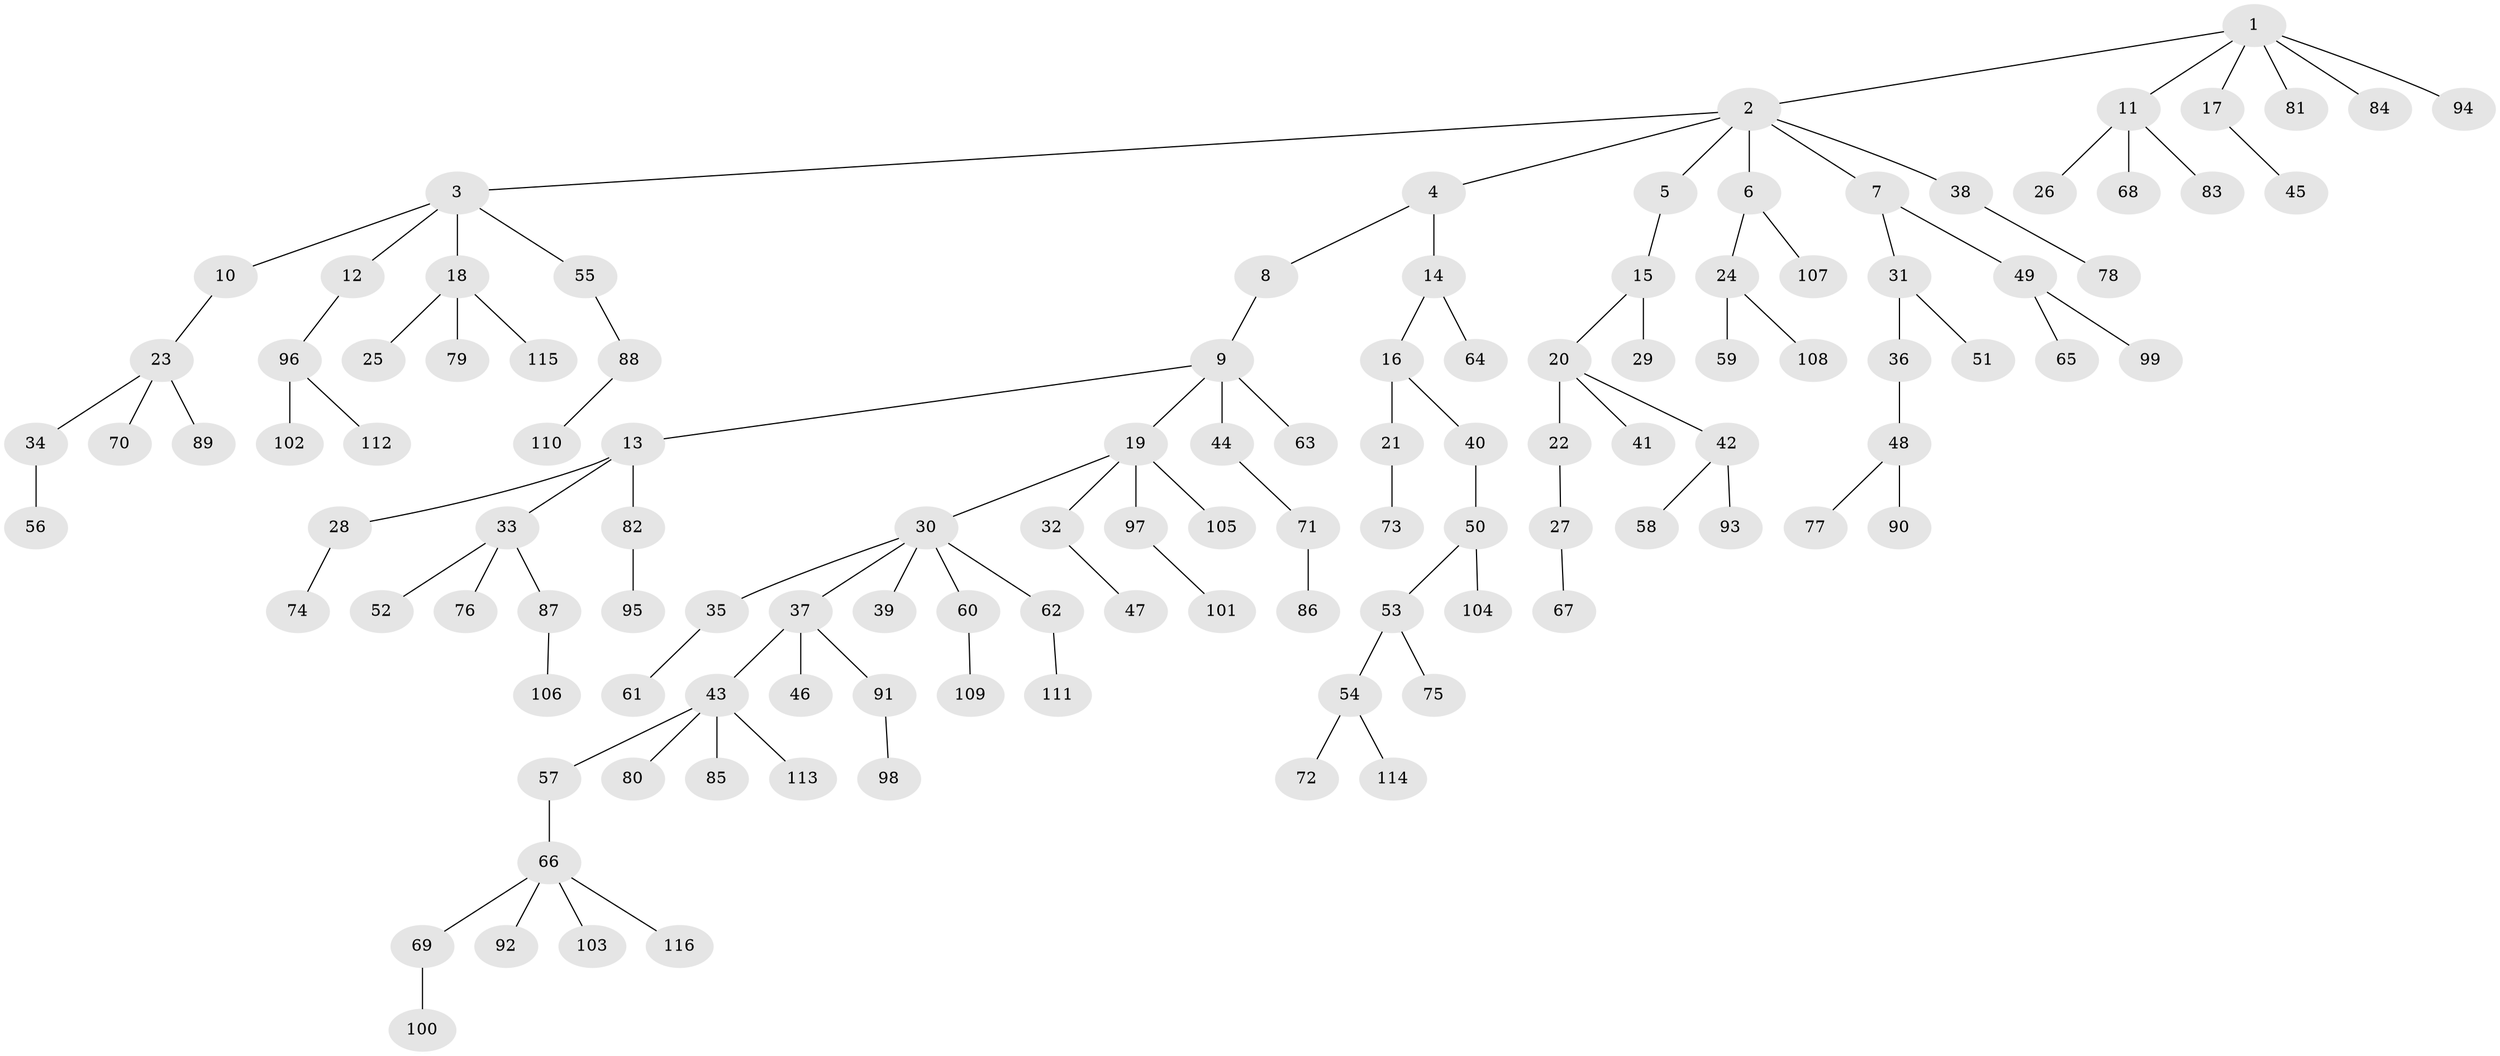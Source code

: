 // coarse degree distribution, {5: 0.024691358024691357, 7: 0.012345679012345678, 4: 0.07407407407407407, 3: 0.08641975308641975, 2: 0.2345679012345679, 8: 0.024691358024691357, 1: 0.5432098765432098}
// Generated by graph-tools (version 1.1) at 2025/24/03/03/25 07:24:09]
// undirected, 116 vertices, 115 edges
graph export_dot {
graph [start="1"]
  node [color=gray90,style=filled];
  1;
  2;
  3;
  4;
  5;
  6;
  7;
  8;
  9;
  10;
  11;
  12;
  13;
  14;
  15;
  16;
  17;
  18;
  19;
  20;
  21;
  22;
  23;
  24;
  25;
  26;
  27;
  28;
  29;
  30;
  31;
  32;
  33;
  34;
  35;
  36;
  37;
  38;
  39;
  40;
  41;
  42;
  43;
  44;
  45;
  46;
  47;
  48;
  49;
  50;
  51;
  52;
  53;
  54;
  55;
  56;
  57;
  58;
  59;
  60;
  61;
  62;
  63;
  64;
  65;
  66;
  67;
  68;
  69;
  70;
  71;
  72;
  73;
  74;
  75;
  76;
  77;
  78;
  79;
  80;
  81;
  82;
  83;
  84;
  85;
  86;
  87;
  88;
  89;
  90;
  91;
  92;
  93;
  94;
  95;
  96;
  97;
  98;
  99;
  100;
  101;
  102;
  103;
  104;
  105;
  106;
  107;
  108;
  109;
  110;
  111;
  112;
  113;
  114;
  115;
  116;
  1 -- 2;
  1 -- 11;
  1 -- 17;
  1 -- 81;
  1 -- 84;
  1 -- 94;
  2 -- 3;
  2 -- 4;
  2 -- 5;
  2 -- 6;
  2 -- 7;
  2 -- 38;
  3 -- 10;
  3 -- 12;
  3 -- 18;
  3 -- 55;
  4 -- 8;
  4 -- 14;
  5 -- 15;
  6 -- 24;
  6 -- 107;
  7 -- 31;
  7 -- 49;
  8 -- 9;
  9 -- 13;
  9 -- 19;
  9 -- 44;
  9 -- 63;
  10 -- 23;
  11 -- 26;
  11 -- 68;
  11 -- 83;
  12 -- 96;
  13 -- 28;
  13 -- 33;
  13 -- 82;
  14 -- 16;
  14 -- 64;
  15 -- 20;
  15 -- 29;
  16 -- 21;
  16 -- 40;
  17 -- 45;
  18 -- 25;
  18 -- 79;
  18 -- 115;
  19 -- 30;
  19 -- 32;
  19 -- 97;
  19 -- 105;
  20 -- 22;
  20 -- 41;
  20 -- 42;
  21 -- 73;
  22 -- 27;
  23 -- 34;
  23 -- 70;
  23 -- 89;
  24 -- 59;
  24 -- 108;
  27 -- 67;
  28 -- 74;
  30 -- 35;
  30 -- 37;
  30 -- 39;
  30 -- 60;
  30 -- 62;
  31 -- 36;
  31 -- 51;
  32 -- 47;
  33 -- 52;
  33 -- 76;
  33 -- 87;
  34 -- 56;
  35 -- 61;
  36 -- 48;
  37 -- 43;
  37 -- 46;
  37 -- 91;
  38 -- 78;
  40 -- 50;
  42 -- 58;
  42 -- 93;
  43 -- 57;
  43 -- 80;
  43 -- 85;
  43 -- 113;
  44 -- 71;
  48 -- 77;
  48 -- 90;
  49 -- 65;
  49 -- 99;
  50 -- 53;
  50 -- 104;
  53 -- 54;
  53 -- 75;
  54 -- 72;
  54 -- 114;
  55 -- 88;
  57 -- 66;
  60 -- 109;
  62 -- 111;
  66 -- 69;
  66 -- 92;
  66 -- 103;
  66 -- 116;
  69 -- 100;
  71 -- 86;
  82 -- 95;
  87 -- 106;
  88 -- 110;
  91 -- 98;
  96 -- 102;
  96 -- 112;
  97 -- 101;
}
